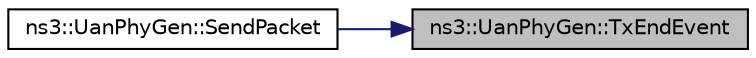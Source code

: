 digraph "ns3::UanPhyGen::TxEndEvent"
{
 // LATEX_PDF_SIZE
  edge [fontname="Helvetica",fontsize="10",labelfontname="Helvetica",labelfontsize="10"];
  node [fontname="Helvetica",fontsize="10",shape=record];
  rankdir="RL";
  Node1 [label="ns3::UanPhyGen::TxEndEvent",height=0.2,width=0.4,color="black", fillcolor="grey75", style="filled", fontcolor="black",tooltip="Event to process end of packet transmission."];
  Node1 -> Node2 [dir="back",color="midnightblue",fontsize="10",style="solid",fontname="Helvetica"];
  Node2 [label="ns3::UanPhyGen::SendPacket",height=0.2,width=0.4,color="black", fillcolor="white", style="filled",URL="$classns3_1_1_uan_phy_gen.html#a7a777fecd8c286f179e05f9708d65213",tooltip="Send a packet using a specific transmission mode."];
}
